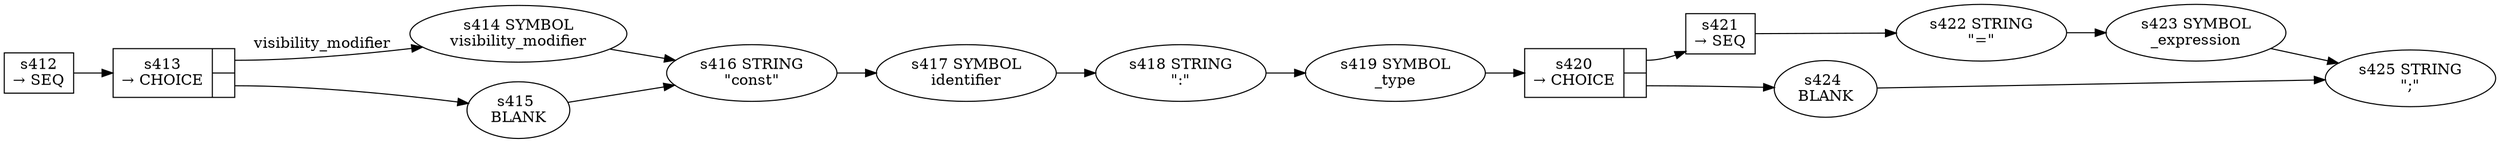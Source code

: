 
  digraph const_item {
  
    rankdir=LR;
  
    s412 [label="s412\n&rarr; SEQ", shape=record, fixedsize=false, peripheries=1];
  s413 [label="{s413\n&rarr; CHOICE|{<p0>|<p1>}}", shape=record, fixedsize=false, peripheries=1];
  s414 [label="s414 SYMBOL\nvisibility_modifier" href="rust-grammar.json.visibility_modifier.dot.svg"];
  s413:p0 -> s414 [label="visibility_modifier"];
  s415 [label="s415 \nBLANK"];
  s413:p1 -> s415 [label=""];
  s412 -> s413 [];
  s416 [label="s416 STRING\n\"const\""];
  s414 -> s416 [];
  s415 -> s416 [];
  s417 [label="s417 SYMBOL\nidentifier" href="rust-grammar.json.identifier.dot.svg"];
  s416 -> s417 [];
  s418 [label="s418 STRING\n\":\""];
  s417 -> s418 [];
  s419 [label="s419 SYMBOL\n_type" href="rust-grammar.json._type.dot.svg"];
  s418 -> s419 [];
  s420 [label="{s420\n&rarr; CHOICE|{<p0>|<p1>}}", shape=record, fixedsize=false, peripheries=1];
  s421 [label="s421\n&rarr; SEQ", shape=record, fixedsize=false, peripheries=1];
  s422 [label="s422 STRING\n\"=\""];
  s421 -> s422 [];
  s423 [label="s423 SYMBOL\n_expression" href="rust-grammar.json._expression.dot.svg"];
  s422 -> s423 [];
  s420:p0 -> s421 [label=""];
  s424 [label="s424 \nBLANK"];
  s420:p1 -> s424 [label=""];
  s419 -> s420 [];
  s425 [label="s425 STRING\n\";\""];
  s423 -> s425 [];
  s424 -> s425 [];
  
  }
  